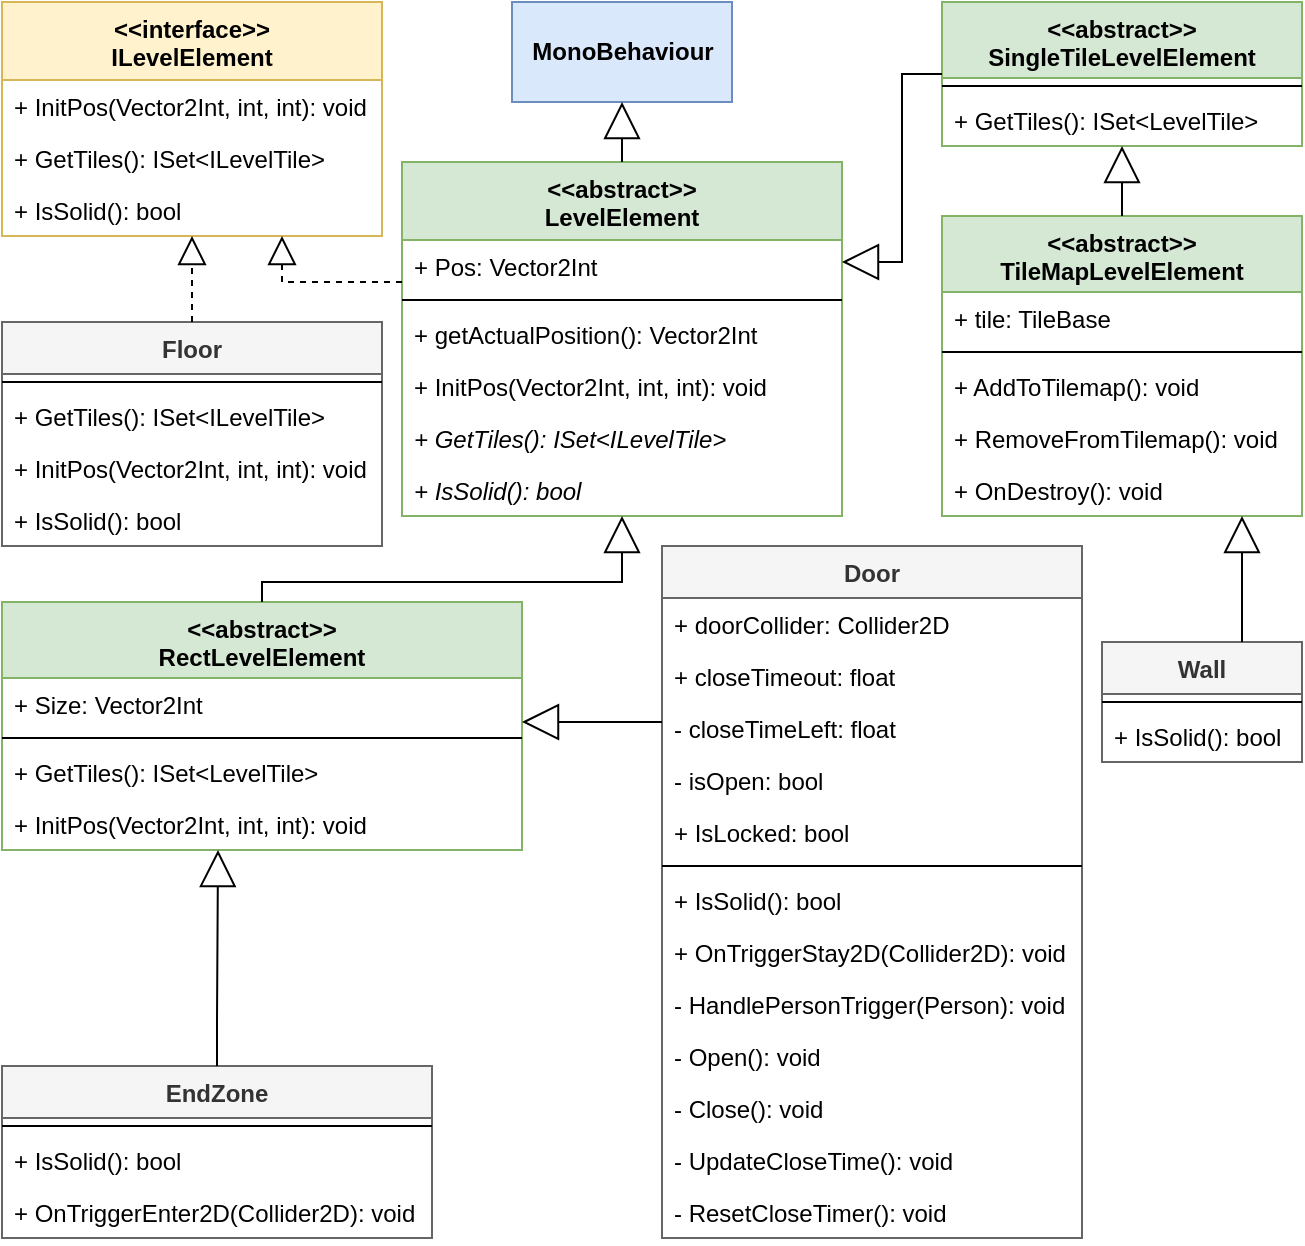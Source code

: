 <mxfile version="12.1.9" type="device" pages="2"><diagram id="2zkwkfUMslZhlKCblGl6" name="Page-1"><mxGraphModel dx="2062" dy="1115" grid="1" gridSize="10" guides="1" tooltips="1" connect="1" arrows="1" fold="1" page="1" pageScale="1" pageWidth="827" pageHeight="1169" math="0" shadow="0"><root><mxCell id="0"/><mxCell id="1" parent="0"/><mxCell id="AXW2l9qbpreev-BI2zus-13" value="&lt;&lt;abstract&gt;&gt;&#xA;LevelElement" style="swimlane;fontStyle=1;align=center;verticalAlign=top;childLayout=stackLayout;horizontal=1;startSize=39;horizontalStack=0;resizeParent=1;resizeParentMax=0;resizeLast=0;collapsible=1;marginBottom=0;fillColor=#d5e8d4;strokeColor=#82b366;" parent="1" vertex="1"><mxGeometry x="240" y="120" width="220" height="177" as="geometry"/></mxCell><mxCell id="AXW2l9qbpreev-BI2zus-14" value="+ Pos: Vector2Int" style="text;strokeColor=none;fillColor=none;align=left;verticalAlign=top;spacingLeft=4;spacingRight=4;overflow=hidden;rotatable=0;points=[[0,0.5],[1,0.5]];portConstraint=eastwest;" parent="AXW2l9qbpreev-BI2zus-13" vertex="1"><mxGeometry y="39" width="220" height="26" as="geometry"/></mxCell><mxCell id="AXW2l9qbpreev-BI2zus-15" value="" style="line;strokeWidth=1;fillColor=none;align=left;verticalAlign=middle;spacingTop=-1;spacingLeft=3;spacingRight=3;rotatable=0;labelPosition=right;points=[];portConstraint=eastwest;" parent="AXW2l9qbpreev-BI2zus-13" vertex="1"><mxGeometry y="65" width="220" height="8" as="geometry"/></mxCell><mxCell id="TWqmmp0SQECcls4zfOVt-79" value="+ getActualPosition(): Vector2Int" style="text;strokeColor=none;fillColor=none;align=left;verticalAlign=top;spacingLeft=4;spacingRight=4;overflow=hidden;rotatable=0;points=[[0,0.5],[1,0.5]];portConstraint=eastwest;" parent="AXW2l9qbpreev-BI2zus-13" vertex="1"><mxGeometry y="73" width="220" height="26" as="geometry"/></mxCell><mxCell id="XS41IjRvCFpRgZOPIFqS-3" value="+ InitPos(Vector2Int, int, int): void" style="text;strokeColor=none;fillColor=none;align=left;verticalAlign=top;spacingLeft=4;spacingRight=4;overflow=hidden;rotatable=0;points=[[0,0.5],[1,0.5]];portConstraint=eastwest;" parent="AXW2l9qbpreev-BI2zus-13" vertex="1"><mxGeometry y="99" width="220" height="26" as="geometry"/></mxCell><mxCell id="XS41IjRvCFpRgZOPIFqS-9" value="+ GetTiles(): ISet&lt;ILevelTile&gt;" style="text;strokeColor=none;fillColor=none;align=left;verticalAlign=top;spacingLeft=4;spacingRight=4;overflow=hidden;rotatable=0;points=[[0,0.5],[1,0.5]];portConstraint=eastwest;fontStyle=2" parent="AXW2l9qbpreev-BI2zus-13" vertex="1"><mxGeometry y="125" width="220" height="26" as="geometry"/></mxCell><mxCell id="XS41IjRvCFpRgZOPIFqS-8" value="+ IsSolid(): bool" style="text;strokeColor=none;fillColor=none;align=left;verticalAlign=top;spacingLeft=4;spacingRight=4;overflow=hidden;rotatable=0;points=[[0,0.5],[1,0.5]];portConstraint=eastwest;fontStyle=2" parent="AXW2l9qbpreev-BI2zus-13" vertex="1"><mxGeometry y="151" width="220" height="26" as="geometry"/></mxCell><mxCell id="AXW2l9qbpreev-BI2zus-27" value="&lt;&lt;abstract&gt;&gt;&#xA;RectLevelElement&#xA;" style="swimlane;fontStyle=1;align=center;verticalAlign=top;childLayout=stackLayout;horizontal=1;startSize=38;horizontalStack=0;resizeParent=1;resizeParentMax=0;resizeLast=0;collapsible=1;marginBottom=0;fillColor=#d5e8d4;strokeColor=#82b366;" parent="1" vertex="1"><mxGeometry x="40" y="340" width="260" height="124" as="geometry"/></mxCell><mxCell id="AXW2l9qbpreev-BI2zus-28" value="+ Size: Vector2Int" style="text;strokeColor=none;fillColor=none;align=left;verticalAlign=top;spacingLeft=4;spacingRight=4;overflow=hidden;rotatable=0;points=[[0,0.5],[1,0.5]];portConstraint=eastwest;" parent="AXW2l9qbpreev-BI2zus-27" vertex="1"><mxGeometry y="38" width="260" height="26" as="geometry"/></mxCell><mxCell id="AXW2l9qbpreev-BI2zus-29" value="" style="line;strokeWidth=1;fillColor=none;align=left;verticalAlign=middle;spacingTop=-1;spacingLeft=3;spacingRight=3;rotatable=0;labelPosition=right;points=[];portConstraint=eastwest;" parent="AXW2l9qbpreev-BI2zus-27" vertex="1"><mxGeometry y="64" width="260" height="8" as="geometry"/></mxCell><mxCell id="AXW2l9qbpreev-BI2zus-30" value="+ GetTiles(): ISet&lt;LevelTile&gt;" style="text;strokeColor=none;fillColor=none;align=left;verticalAlign=top;spacingLeft=4;spacingRight=4;overflow=hidden;rotatable=0;points=[[0,0.5],[1,0.5]];portConstraint=eastwest;" parent="AXW2l9qbpreev-BI2zus-27" vertex="1"><mxGeometry y="72" width="260" height="26" as="geometry"/></mxCell><mxCell id="XS41IjRvCFpRgZOPIFqS-4" value="+ InitPos(Vector2Int, int, int): void" style="text;strokeColor=none;fillColor=none;align=left;verticalAlign=top;spacingLeft=4;spacingRight=4;overflow=hidden;rotatable=0;points=[[0,0.5],[1,0.5]];portConstraint=eastwest;" parent="AXW2l9qbpreev-BI2zus-27" vertex="1"><mxGeometry y="98" width="260" height="26" as="geometry"/></mxCell><mxCell id="AXW2l9qbpreev-BI2zus-38" value="" style="endArrow=block;endSize=16;endFill=0;html=1;strokeColor=#000000;rounded=0;exitX=0.5;exitY=0;exitDx=0;exitDy=0;edgeStyle=orthogonalEdgeStyle;" parent="1" source="AXW2l9qbpreev-BI2zus-27" target="AXW2l9qbpreev-BI2zus-13" edge="1"><mxGeometry x="-0.375" y="20" width="160" relative="1" as="geometry"><mxPoint x="950" y="370" as="sourcePoint"/><mxPoint x="1110" y="370" as="targetPoint"/><mxPoint as="offset"/><Array as="points"><mxPoint x="170" y="330"/><mxPoint x="350" y="330"/></Array></mxGeometry></mxCell><mxCell id="AXW2l9qbpreev-BI2zus-39" value="&lt;b&gt;MonoBehaviour&lt;/b&gt;&lt;br&gt;" style="html=1;fillColor=#dae8fc;strokeColor=#6c8ebf;" parent="1" vertex="1"><mxGeometry x="295" y="40" width="110" height="50" as="geometry"/></mxCell><mxCell id="AXW2l9qbpreev-BI2zus-40" value="" style="endArrow=block;endSize=16;endFill=0;html=1;strokeColor=#000000;rounded=0;edgeStyle=orthogonalEdgeStyle;" parent="1" source="AXW2l9qbpreev-BI2zus-13" target="AXW2l9qbpreev-BI2zus-39" edge="1"><mxGeometry x="0.498" width="160" relative="1" as="geometry"><mxPoint x="750" y="430" as="sourcePoint"/><mxPoint x="870" y="298" as="targetPoint"/><Array as="points"><mxPoint x="350" y="130"/><mxPoint x="350" y="130"/></Array><mxPoint as="offset"/></mxGeometry></mxCell><mxCell id="9IiUYm3beuBKKqUS3jFR-17" value="&lt;&lt;interface&gt;&gt;&#xA;ILevelElement" style="swimlane;fontStyle=1;align=center;verticalAlign=top;childLayout=stackLayout;horizontal=1;startSize=39;horizontalStack=0;resizeParent=1;resizeParentMax=0;resizeLast=0;collapsible=1;marginBottom=0;fillColor=#fff2cc;strokeColor=#d6b656;" parent="1" vertex="1"><mxGeometry x="40" y="40" width="190" height="117" as="geometry"/></mxCell><mxCell id="XS41IjRvCFpRgZOPIFqS-2" value="+ InitPos(Vector2Int, int, int): void" style="text;strokeColor=none;fillColor=none;align=left;verticalAlign=top;spacingLeft=4;spacingRight=4;overflow=hidden;rotatable=0;points=[[0,0.5],[1,0.5]];portConstraint=eastwest;" parent="9IiUYm3beuBKKqUS3jFR-17" vertex="1"><mxGeometry y="39" width="190" height="26" as="geometry"/></mxCell><mxCell id="9IiUYm3beuBKKqUS3jFR-20" value="+ GetTiles(): ISet&lt;ILevelTile&gt;" style="text;strokeColor=none;fillColor=none;align=left;verticalAlign=top;spacingLeft=4;spacingRight=4;overflow=hidden;rotatable=0;points=[[0,0.5],[1,0.5]];portConstraint=eastwest;fontStyle=0" parent="9IiUYm3beuBKKqUS3jFR-17" vertex="1"><mxGeometry y="65" width="190" height="26" as="geometry"/></mxCell><mxCell id="9IiUYm3beuBKKqUS3jFR-23" value="+ IsSolid(): bool" style="text;strokeColor=none;fillColor=none;align=left;verticalAlign=top;spacingLeft=4;spacingRight=4;overflow=hidden;rotatable=0;points=[[0,0.5],[1,0.5]];portConstraint=eastwest;" parent="9IiUYm3beuBKKqUS3jFR-17" vertex="1"><mxGeometry y="91" width="190" height="26" as="geometry"/></mxCell><mxCell id="OuKofVIuaI4zGx2Tc_gK-7" value="" style="endArrow=block;dashed=1;endFill=0;endSize=12;html=1;rounded=0;edgeStyle=orthogonalEdgeStyle;" parent="1" source="AXW2l9qbpreev-BI2zus-13" target="9IiUYm3beuBKKqUS3jFR-17" edge="1"><mxGeometry width="160" relative="1" as="geometry"><mxPoint x="100" y="670" as="sourcePoint"/><mxPoint x="260" y="670" as="targetPoint"/><Array as="points"><mxPoint x="300" y="180"/><mxPoint x="180" y="180"/></Array></mxGeometry></mxCell><mxCell id="OuKofVIuaI4zGx2Tc_gK-32" value="Floor" style="swimlane;fontStyle=1;align=center;verticalAlign=top;childLayout=stackLayout;horizontal=1;startSize=26;horizontalStack=0;resizeParent=1;resizeParentMax=0;resizeLast=0;collapsible=1;marginBottom=0;fillColor=#f5f5f5;strokeColor=#666666;fontColor=#333333;" parent="1" vertex="1"><mxGeometry x="40" y="200" width="190" height="112" as="geometry"/></mxCell><mxCell id="OuKofVIuaI4zGx2Tc_gK-34" value="" style="line;strokeWidth=1;fillColor=none;align=left;verticalAlign=middle;spacingTop=-1;spacingLeft=3;spacingRight=3;rotatable=0;labelPosition=right;points=[];portConstraint=eastwest;" parent="OuKofVIuaI4zGx2Tc_gK-32" vertex="1"><mxGeometry y="26" width="190" height="8" as="geometry"/></mxCell><mxCell id="hVtepPrAyheL8oVJzCbm-13" value="+ GetTiles(): ISet&lt;ILevelTile&gt;" style="text;strokeColor=none;fillColor=none;align=left;verticalAlign=top;spacingLeft=4;spacingRight=4;overflow=hidden;rotatable=0;points=[[0,0.5],[1,0.5]];portConstraint=eastwest;" parent="OuKofVIuaI4zGx2Tc_gK-32" vertex="1"><mxGeometry y="34" width="190" height="26" as="geometry"/></mxCell><mxCell id="OuKofVIuaI4zGx2Tc_gK-37" value="+ InitPos(Vector2Int, int, int): void" style="text;strokeColor=none;fillColor=none;align=left;verticalAlign=top;spacingLeft=4;spacingRight=4;overflow=hidden;rotatable=0;points=[[0,0.5],[1,0.5]];portConstraint=eastwest;" parent="OuKofVIuaI4zGx2Tc_gK-32" vertex="1"><mxGeometry y="60" width="190" height="26" as="geometry"/></mxCell><mxCell id="OuKofVIuaI4zGx2Tc_gK-36" value="+ IsSolid(): bool" style="text;strokeColor=none;fillColor=none;align=left;verticalAlign=top;spacingLeft=4;spacingRight=4;overflow=hidden;rotatable=0;points=[[0,0.5],[1,0.5]];portConstraint=eastwest;" parent="OuKofVIuaI4zGx2Tc_gK-32" vertex="1"><mxGeometry y="86" width="190" height="26" as="geometry"/></mxCell><mxCell id="OuKofVIuaI4zGx2Tc_gK-38" value="Wall" style="swimlane;fontStyle=1;align=center;verticalAlign=top;childLayout=stackLayout;horizontal=1;startSize=26;horizontalStack=0;resizeParent=1;resizeParentMax=0;resizeLast=0;collapsible=1;marginBottom=0;fillColor=#f5f5f5;strokeColor=#666666;fontColor=#333333;" parent="1" vertex="1"><mxGeometry x="590" y="360" width="100" height="60" as="geometry"/></mxCell><mxCell id="OuKofVIuaI4zGx2Tc_gK-39" value="" style="line;strokeWidth=1;fillColor=none;align=left;verticalAlign=middle;spacingTop=-1;spacingLeft=3;spacingRight=3;rotatable=0;labelPosition=right;points=[];portConstraint=eastwest;" parent="OuKofVIuaI4zGx2Tc_gK-38" vertex="1"><mxGeometry y="26" width="100" height="8" as="geometry"/></mxCell><mxCell id="OuKofVIuaI4zGx2Tc_gK-40" value="+ IsSolid(): bool" style="text;strokeColor=none;fillColor=none;align=left;verticalAlign=top;spacingLeft=4;spacingRight=4;overflow=hidden;rotatable=0;points=[[0,0.5],[1,0.5]];portConstraint=eastwest;" parent="OuKofVIuaI4zGx2Tc_gK-38" vertex="1"><mxGeometry y="34" width="100" height="26" as="geometry"/></mxCell><mxCell id="N7H1aQt93pNEz8-czj6d-1" value="&lt;&lt;abstract&gt;&gt;&#xA;SingleTileLevelElement&#xA;" style="swimlane;fontStyle=1;align=center;verticalAlign=top;childLayout=stackLayout;horizontal=1;startSize=38;horizontalStack=0;resizeParent=1;resizeParentMax=0;resizeLast=0;collapsible=1;marginBottom=0;fillColor=#d5e8d4;strokeColor=#82b366;" parent="1" vertex="1"><mxGeometry x="510" y="40" width="180" height="72" as="geometry"/></mxCell><mxCell id="N7H1aQt93pNEz8-czj6d-3" value="" style="line;strokeWidth=1;fillColor=none;align=left;verticalAlign=middle;spacingTop=-1;spacingLeft=3;spacingRight=3;rotatable=0;labelPosition=right;points=[];portConstraint=eastwest;" parent="N7H1aQt93pNEz8-czj6d-1" vertex="1"><mxGeometry y="38" width="180" height="8" as="geometry"/></mxCell><mxCell id="N7H1aQt93pNEz8-czj6d-4" value="+ GetTiles(): ISet&lt;LevelTile&gt;" style="text;strokeColor=none;fillColor=none;align=left;verticalAlign=top;spacingLeft=4;spacingRight=4;overflow=hidden;rotatable=0;points=[[0,0.5],[1,0.5]];portConstraint=eastwest;" parent="N7H1aQt93pNEz8-czj6d-1" vertex="1"><mxGeometry y="46" width="180" height="26" as="geometry"/></mxCell><mxCell id="N7H1aQt93pNEz8-czj6d-6" value="" style="endArrow=block;endSize=16;endFill=0;html=1;strokeColor=#000000;rounded=0;edgeStyle=orthogonalEdgeStyle;" parent="1" source="N7H1aQt93pNEz8-czj6d-1" target="AXW2l9qbpreev-BI2zus-13" edge="1"><mxGeometry x="-0.558" y="-66" width="160" relative="1" as="geometry"><mxPoint x="900" y="528.4" as="sourcePoint"/><mxPoint x="900" y="486" as="targetPoint"/><mxPoint as="offset"/><Array as="points"><mxPoint x="490" y="76"/><mxPoint x="490" y="170"/></Array></mxGeometry></mxCell><mxCell id="6SEoykaE1vEo0SUQjk4y-21" value="Door" style="swimlane;fontStyle=1;align=center;verticalAlign=top;childLayout=stackLayout;horizontal=1;startSize=26;horizontalStack=0;resizeParent=1;resizeParentMax=0;resizeLast=0;collapsible=1;marginBottom=0;fillColor=#f5f5f5;strokeColor=#666666;fontColor=#333333;" parent="1" vertex="1"><mxGeometry x="370" y="312" width="210" height="346" as="geometry"/></mxCell><mxCell id="6SEoykaE1vEo0SUQjk4y-27" value="+ doorCollider: Collider2D" style="text;strokeColor=none;fillColor=none;align=left;verticalAlign=top;spacingLeft=4;spacingRight=4;overflow=hidden;rotatable=0;points=[[0,0.5],[1,0.5]];portConstraint=eastwest;" parent="6SEoykaE1vEo0SUQjk4y-21" vertex="1"><mxGeometry y="26" width="210" height="26" as="geometry"/></mxCell><mxCell id="411G_eox-TE2EZqTv8jE-14" value="+ closeTimeout: float" style="text;strokeColor=none;fillColor=none;align=left;verticalAlign=top;spacingLeft=4;spacingRight=4;overflow=hidden;rotatable=0;points=[[0,0.5],[1,0.5]];portConstraint=eastwest;" vertex="1" parent="6SEoykaE1vEo0SUQjk4y-21"><mxGeometry y="52" width="210" height="26" as="geometry"/></mxCell><mxCell id="6SEoykaE1vEo0SUQjk4y-29" value="- closeTimeLeft: float" style="text;strokeColor=none;fillColor=none;align=left;verticalAlign=top;spacingLeft=4;spacingRight=4;overflow=hidden;rotatable=0;points=[[0,0.5],[1,0.5]];portConstraint=eastwest;" parent="6SEoykaE1vEo0SUQjk4y-21" vertex="1"><mxGeometry y="78" width="210" height="26" as="geometry"/></mxCell><mxCell id="6SEoykaE1vEo0SUQjk4y-28" value="- isOpen: bool" style="text;strokeColor=none;fillColor=none;align=left;verticalAlign=top;spacingLeft=4;spacingRight=4;overflow=hidden;rotatable=0;points=[[0,0.5],[1,0.5]];portConstraint=eastwest;" parent="6SEoykaE1vEo0SUQjk4y-21" vertex="1"><mxGeometry y="104" width="210" height="26" as="geometry"/></mxCell><mxCell id="6SEoykaE1vEo0SUQjk4y-30" value="+ IsLocked: bool" style="text;strokeColor=none;fillColor=none;align=left;verticalAlign=top;spacingLeft=4;spacingRight=4;overflow=hidden;rotatable=0;points=[[0,0.5],[1,0.5]];portConstraint=eastwest;" parent="6SEoykaE1vEo0SUQjk4y-21" vertex="1"><mxGeometry y="130" width="210" height="26" as="geometry"/></mxCell><mxCell id="6SEoykaE1vEo0SUQjk4y-22" value="" style="line;strokeWidth=1;fillColor=none;align=left;verticalAlign=middle;spacingTop=-1;spacingLeft=3;spacingRight=3;rotatable=0;labelPosition=right;points=[];portConstraint=eastwest;" parent="6SEoykaE1vEo0SUQjk4y-21" vertex="1"><mxGeometry y="156" width="210" height="8" as="geometry"/></mxCell><mxCell id="6SEoykaE1vEo0SUQjk4y-23" value="+ IsSolid(): bool" style="text;strokeColor=none;fillColor=none;align=left;verticalAlign=top;spacingLeft=4;spacingRight=4;overflow=hidden;rotatable=0;points=[[0,0.5],[1,0.5]];portConstraint=eastwest;" parent="6SEoykaE1vEo0SUQjk4y-21" vertex="1"><mxGeometry y="164" width="210" height="26" as="geometry"/></mxCell><mxCell id="411G_eox-TE2EZqTv8jE-15" value="+ OnTriggerStay2D(Collider2D): void" style="text;strokeColor=none;fillColor=none;align=left;verticalAlign=top;spacingLeft=4;spacingRight=4;overflow=hidden;rotatable=0;points=[[0,0.5],[1,0.5]];portConstraint=eastwest;" vertex="1" parent="6SEoykaE1vEo0SUQjk4y-21"><mxGeometry y="190" width="210" height="26" as="geometry"/></mxCell><mxCell id="6SEoykaE1vEo0SUQjk4y-31" value="- HandlePersonTrigger(Person): void" style="text;strokeColor=none;fillColor=none;align=left;verticalAlign=top;spacingLeft=4;spacingRight=4;overflow=hidden;rotatable=0;points=[[0,0.5],[1,0.5]];portConstraint=eastwest;" parent="6SEoykaE1vEo0SUQjk4y-21" vertex="1"><mxGeometry y="216" width="210" height="26" as="geometry"/></mxCell><mxCell id="6SEoykaE1vEo0SUQjk4y-32" value="- Open(): void" style="text;strokeColor=none;fillColor=none;align=left;verticalAlign=top;spacingLeft=4;spacingRight=4;overflow=hidden;rotatable=0;points=[[0,0.5],[1,0.5]];portConstraint=eastwest;" parent="6SEoykaE1vEo0SUQjk4y-21" vertex="1"><mxGeometry y="242" width="210" height="26" as="geometry"/></mxCell><mxCell id="6SEoykaE1vEo0SUQjk4y-33" value="- Close(): void" style="text;strokeColor=none;fillColor=none;align=left;verticalAlign=top;spacingLeft=4;spacingRight=4;overflow=hidden;rotatable=0;points=[[0,0.5],[1,0.5]];portConstraint=eastwest;" parent="6SEoykaE1vEo0SUQjk4y-21" vertex="1"><mxGeometry y="268" width="210" height="26" as="geometry"/></mxCell><mxCell id="6SEoykaE1vEo0SUQjk4y-34" value="- UpdateCloseTime(): void" style="text;strokeColor=none;fillColor=none;align=left;verticalAlign=top;spacingLeft=4;spacingRight=4;overflow=hidden;rotatable=0;points=[[0,0.5],[1,0.5]];portConstraint=eastwest;" parent="6SEoykaE1vEo0SUQjk4y-21" vertex="1"><mxGeometry y="294" width="210" height="26" as="geometry"/></mxCell><mxCell id="6SEoykaE1vEo0SUQjk4y-35" value="- ResetCloseTimer(): void" style="text;strokeColor=none;fillColor=none;align=left;verticalAlign=top;spacingLeft=4;spacingRight=4;overflow=hidden;rotatable=0;points=[[0,0.5],[1,0.5]];portConstraint=eastwest;" parent="6SEoykaE1vEo0SUQjk4y-21" vertex="1"><mxGeometry y="320" width="210" height="26" as="geometry"/></mxCell><mxCell id="6SEoykaE1vEo0SUQjk4y-36" value="&lt;&lt;abstract&gt;&gt;&#xA;TileMapLevelElement&#xA;" style="swimlane;fontStyle=1;align=center;verticalAlign=top;childLayout=stackLayout;horizontal=1;startSize=38;horizontalStack=0;resizeParent=1;resizeParentMax=0;resizeLast=0;collapsible=1;marginBottom=0;fillColor=#d5e8d4;strokeColor=#82b366;" parent="1" vertex="1"><mxGeometry x="510" y="147" width="180" height="150" as="geometry"><mxRectangle x="510" y="147" width="230" height="38" as="alternateBounds"/></mxGeometry></mxCell><mxCell id="6SEoykaE1vEo0SUQjk4y-40" value="+ tile: TileBase" style="text;strokeColor=none;fillColor=none;align=left;verticalAlign=top;spacingLeft=4;spacingRight=4;overflow=hidden;rotatable=0;points=[[0,0.5],[1,0.5]];portConstraint=eastwest;" parent="6SEoykaE1vEo0SUQjk4y-36" vertex="1"><mxGeometry y="38" width="180" height="26" as="geometry"/></mxCell><mxCell id="6SEoykaE1vEo0SUQjk4y-37" value="" style="line;strokeWidth=1;fillColor=none;align=left;verticalAlign=middle;spacingTop=-1;spacingLeft=3;spacingRight=3;rotatable=0;labelPosition=right;points=[];portConstraint=eastwest;" parent="6SEoykaE1vEo0SUQjk4y-36" vertex="1"><mxGeometry y="64" width="180" height="8" as="geometry"/></mxCell><mxCell id="6SEoykaE1vEo0SUQjk4y-38" value="+ AddToTilemap(): void" style="text;strokeColor=none;fillColor=none;align=left;verticalAlign=top;spacingLeft=4;spacingRight=4;overflow=hidden;rotatable=0;points=[[0,0.5],[1,0.5]];portConstraint=eastwest;" parent="6SEoykaE1vEo0SUQjk4y-36" vertex="1"><mxGeometry y="72" width="180" height="26" as="geometry"/></mxCell><mxCell id="6SEoykaE1vEo0SUQjk4y-41" value="+ RemoveFromTilemap(): void" style="text;strokeColor=none;fillColor=none;align=left;verticalAlign=top;spacingLeft=4;spacingRight=4;overflow=hidden;rotatable=0;points=[[0,0.5],[1,0.5]];portConstraint=eastwest;" parent="6SEoykaE1vEo0SUQjk4y-36" vertex="1"><mxGeometry y="98" width="180" height="26" as="geometry"/></mxCell><mxCell id="hVtepPrAyheL8oVJzCbm-12" value="+ OnDestroy(): void" style="text;strokeColor=none;fillColor=none;align=left;verticalAlign=top;spacingLeft=4;spacingRight=4;overflow=hidden;rotatable=0;points=[[0,0.5],[1,0.5]];portConstraint=eastwest;" parent="6SEoykaE1vEo0SUQjk4y-36" vertex="1"><mxGeometry y="124" width="180" height="26" as="geometry"/></mxCell><mxCell id="411G_eox-TE2EZqTv8jE-1" value="" style="endArrow=block;dashed=1;endFill=0;endSize=12;html=1;rounded=0;edgeStyle=orthogonalEdgeStyle;" edge="1" parent="1" source="OuKofVIuaI4zGx2Tc_gK-32" target="9IiUYm3beuBKKqUS3jFR-17"><mxGeometry width="160" relative="1" as="geometry"><mxPoint x="160" y="287" as="sourcePoint"/><mxPoint x="160" y="167" as="targetPoint"/><Array as="points"><mxPoint x="125" y="250"/><mxPoint x="125" y="250"/></Array></mxGeometry></mxCell><mxCell id="411G_eox-TE2EZqTv8jE-2" value="EndZone" style="swimlane;fontStyle=1;align=center;verticalAlign=top;childLayout=stackLayout;horizontal=1;startSize=26;horizontalStack=0;resizeParent=1;resizeParentMax=0;resizeLast=0;collapsible=1;marginBottom=0;fillColor=#f5f5f5;strokeColor=#666666;fontColor=#333333;" vertex="1" parent="1"><mxGeometry x="40" y="572" width="215" height="86" as="geometry"/></mxCell><mxCell id="411G_eox-TE2EZqTv8jE-3" value="" style="line;strokeWidth=1;fillColor=none;align=left;verticalAlign=middle;spacingTop=-1;spacingLeft=3;spacingRight=3;rotatable=0;labelPosition=right;points=[];portConstraint=eastwest;" vertex="1" parent="411G_eox-TE2EZqTv8jE-2"><mxGeometry y="26" width="215" height="8" as="geometry"/></mxCell><mxCell id="411G_eox-TE2EZqTv8jE-8" value="+ IsSolid(): bool" style="text;strokeColor=none;fillColor=none;align=left;verticalAlign=top;spacingLeft=4;spacingRight=4;overflow=hidden;rotatable=0;points=[[0,0.5],[1,0.5]];portConstraint=eastwest;fontStyle=0" vertex="1" parent="411G_eox-TE2EZqTv8jE-2"><mxGeometry y="34" width="215" height="26" as="geometry"/></mxCell><mxCell id="411G_eox-TE2EZqTv8jE-6" value="+ OnTriggerEnter2D(Collider2D): void" style="text;strokeColor=none;fillColor=none;align=left;verticalAlign=top;spacingLeft=4;spacingRight=4;overflow=hidden;rotatable=0;points=[[0,0.5],[1,0.5]];portConstraint=eastwest;" vertex="1" parent="411G_eox-TE2EZqTv8jE-2"><mxGeometry y="60" width="215" height="26" as="geometry"/></mxCell><mxCell id="411G_eox-TE2EZqTv8jE-9" value="" style="endArrow=block;endSize=16;endFill=0;html=1;strokeColor=#000000;rounded=0;edgeStyle=orthogonalEdgeStyle;" edge="1" parent="1" source="411G_eox-TE2EZqTv8jE-2" target="AXW2l9qbpreev-BI2zus-27"><mxGeometry x="-0.375" y="20" width="160" relative="1" as="geometry"><mxPoint x="180" y="370" as="sourcePoint"/><mxPoint x="250" y="340" as="targetPoint"/><mxPoint as="offset"/><Array as="points"><mxPoint x="148" y="550"/><mxPoint x="148" y="550"/></Array></mxGeometry></mxCell><mxCell id="411G_eox-TE2EZqTv8jE-10" value="" style="endArrow=block;endSize=16;endFill=0;html=1;strokeColor=#000000;rounded=0;edgeStyle=orthogonalEdgeStyle;" edge="1" parent="1" source="6SEoykaE1vEo0SUQjk4y-21" target="AXW2l9qbpreev-BI2zus-27"><mxGeometry x="-0.375" y="20" width="160" relative="1" as="geometry"><mxPoint x="160" y="577.5" as="sourcePoint"/><mxPoint x="160" y="520" as="targetPoint"/><mxPoint as="offset"/><Array as="points"><mxPoint x="340" y="400"/><mxPoint x="340" y="400"/></Array></mxGeometry></mxCell><mxCell id="411G_eox-TE2EZqTv8jE-11" value="" style="endArrow=block;endSize=16;endFill=0;html=1;strokeColor=#000000;rounded=0;edgeStyle=orthogonalEdgeStyle;" edge="1" parent="1" source="6SEoykaE1vEo0SUQjk4y-36" target="N7H1aQt93pNEz8-czj6d-1"><mxGeometry x="-0.558" y="-66" width="160" relative="1" as="geometry"><mxPoint x="490" y="86" as="sourcePoint"/><mxPoint x="450" y="128" as="targetPoint"/><mxPoint as="offset"/><Array as="points"><mxPoint x="625" y="76"/><mxPoint x="625" y="76"/></Array></mxGeometry></mxCell><mxCell id="411G_eox-TE2EZqTv8jE-12" value="" style="endArrow=block;endSize=16;endFill=0;html=1;strokeColor=#000000;rounded=0;edgeStyle=orthogonalEdgeStyle;" edge="1" parent="1" source="OuKofVIuaI4zGx2Tc_gK-38" target="6SEoykaE1vEo0SUQjk4y-36"><mxGeometry x="-0.558" y="-66" width="160" relative="1" as="geometry"><mxPoint x="635" y="167.5" as="sourcePoint"/><mxPoint x="635" y="122" as="targetPoint"/><mxPoint as="offset"/><Array as="points"><mxPoint x="660" y="330"/><mxPoint x="660" y="330"/></Array></mxGeometry></mxCell></root></mxGraphModel></diagram><diagram id="XF4l2Sje8SkvgGswXr1B" name="Page-2"><mxGraphModel dx="1394" dy="796" grid="1" gridSize="10" guides="1" tooltips="1" connect="1" arrows="1" fold="1" page="1" pageScale="1" pageWidth="1169" pageHeight="827" math="0" shadow="0"><root><mxCell id="bUVH6GCpGojKtBsTy9uX-0"/><mxCell id="bUVH6GCpGojKtBsTy9uX-1" parent="bUVH6GCpGojKtBsTy9uX-0"/></root></mxGraphModel></diagram></mxfile>